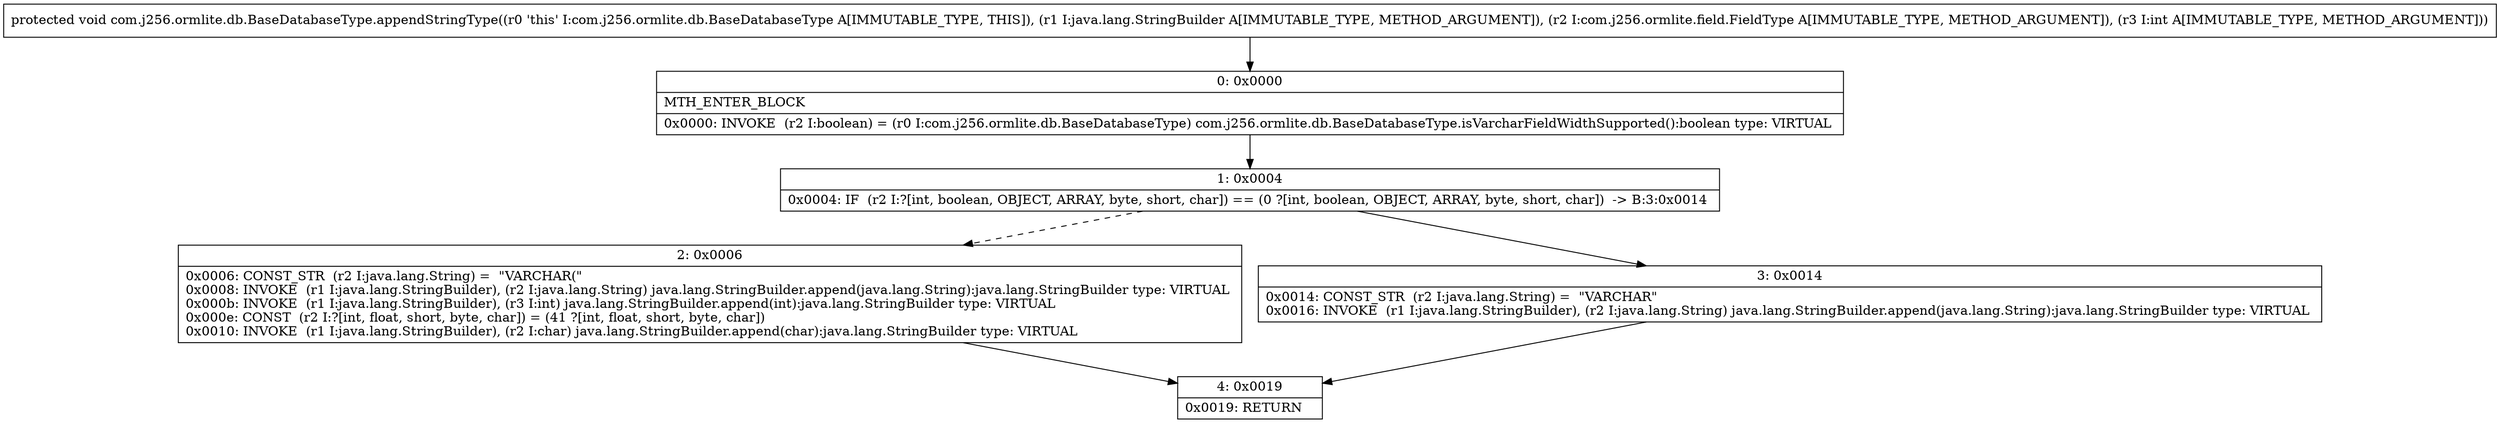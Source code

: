 digraph "CFG forcom.j256.ormlite.db.BaseDatabaseType.appendStringType(Ljava\/lang\/StringBuilder;Lcom\/j256\/ormlite\/field\/FieldType;I)V" {
Node_0 [shape=record,label="{0\:\ 0x0000|MTH_ENTER_BLOCK\l|0x0000: INVOKE  (r2 I:boolean) = (r0 I:com.j256.ormlite.db.BaseDatabaseType) com.j256.ormlite.db.BaseDatabaseType.isVarcharFieldWidthSupported():boolean type: VIRTUAL \l}"];
Node_1 [shape=record,label="{1\:\ 0x0004|0x0004: IF  (r2 I:?[int, boolean, OBJECT, ARRAY, byte, short, char]) == (0 ?[int, boolean, OBJECT, ARRAY, byte, short, char])  \-\> B:3:0x0014 \l}"];
Node_2 [shape=record,label="{2\:\ 0x0006|0x0006: CONST_STR  (r2 I:java.lang.String) =  \"VARCHAR(\" \l0x0008: INVOKE  (r1 I:java.lang.StringBuilder), (r2 I:java.lang.String) java.lang.StringBuilder.append(java.lang.String):java.lang.StringBuilder type: VIRTUAL \l0x000b: INVOKE  (r1 I:java.lang.StringBuilder), (r3 I:int) java.lang.StringBuilder.append(int):java.lang.StringBuilder type: VIRTUAL \l0x000e: CONST  (r2 I:?[int, float, short, byte, char]) = (41 ?[int, float, short, byte, char]) \l0x0010: INVOKE  (r1 I:java.lang.StringBuilder), (r2 I:char) java.lang.StringBuilder.append(char):java.lang.StringBuilder type: VIRTUAL \l}"];
Node_3 [shape=record,label="{3\:\ 0x0014|0x0014: CONST_STR  (r2 I:java.lang.String) =  \"VARCHAR\" \l0x0016: INVOKE  (r1 I:java.lang.StringBuilder), (r2 I:java.lang.String) java.lang.StringBuilder.append(java.lang.String):java.lang.StringBuilder type: VIRTUAL \l}"];
Node_4 [shape=record,label="{4\:\ 0x0019|0x0019: RETURN   \l}"];
MethodNode[shape=record,label="{protected void com.j256.ormlite.db.BaseDatabaseType.appendStringType((r0 'this' I:com.j256.ormlite.db.BaseDatabaseType A[IMMUTABLE_TYPE, THIS]), (r1 I:java.lang.StringBuilder A[IMMUTABLE_TYPE, METHOD_ARGUMENT]), (r2 I:com.j256.ormlite.field.FieldType A[IMMUTABLE_TYPE, METHOD_ARGUMENT]), (r3 I:int A[IMMUTABLE_TYPE, METHOD_ARGUMENT])) }"];
MethodNode -> Node_0;
Node_0 -> Node_1;
Node_1 -> Node_2[style=dashed];
Node_1 -> Node_3;
Node_2 -> Node_4;
Node_3 -> Node_4;
}

